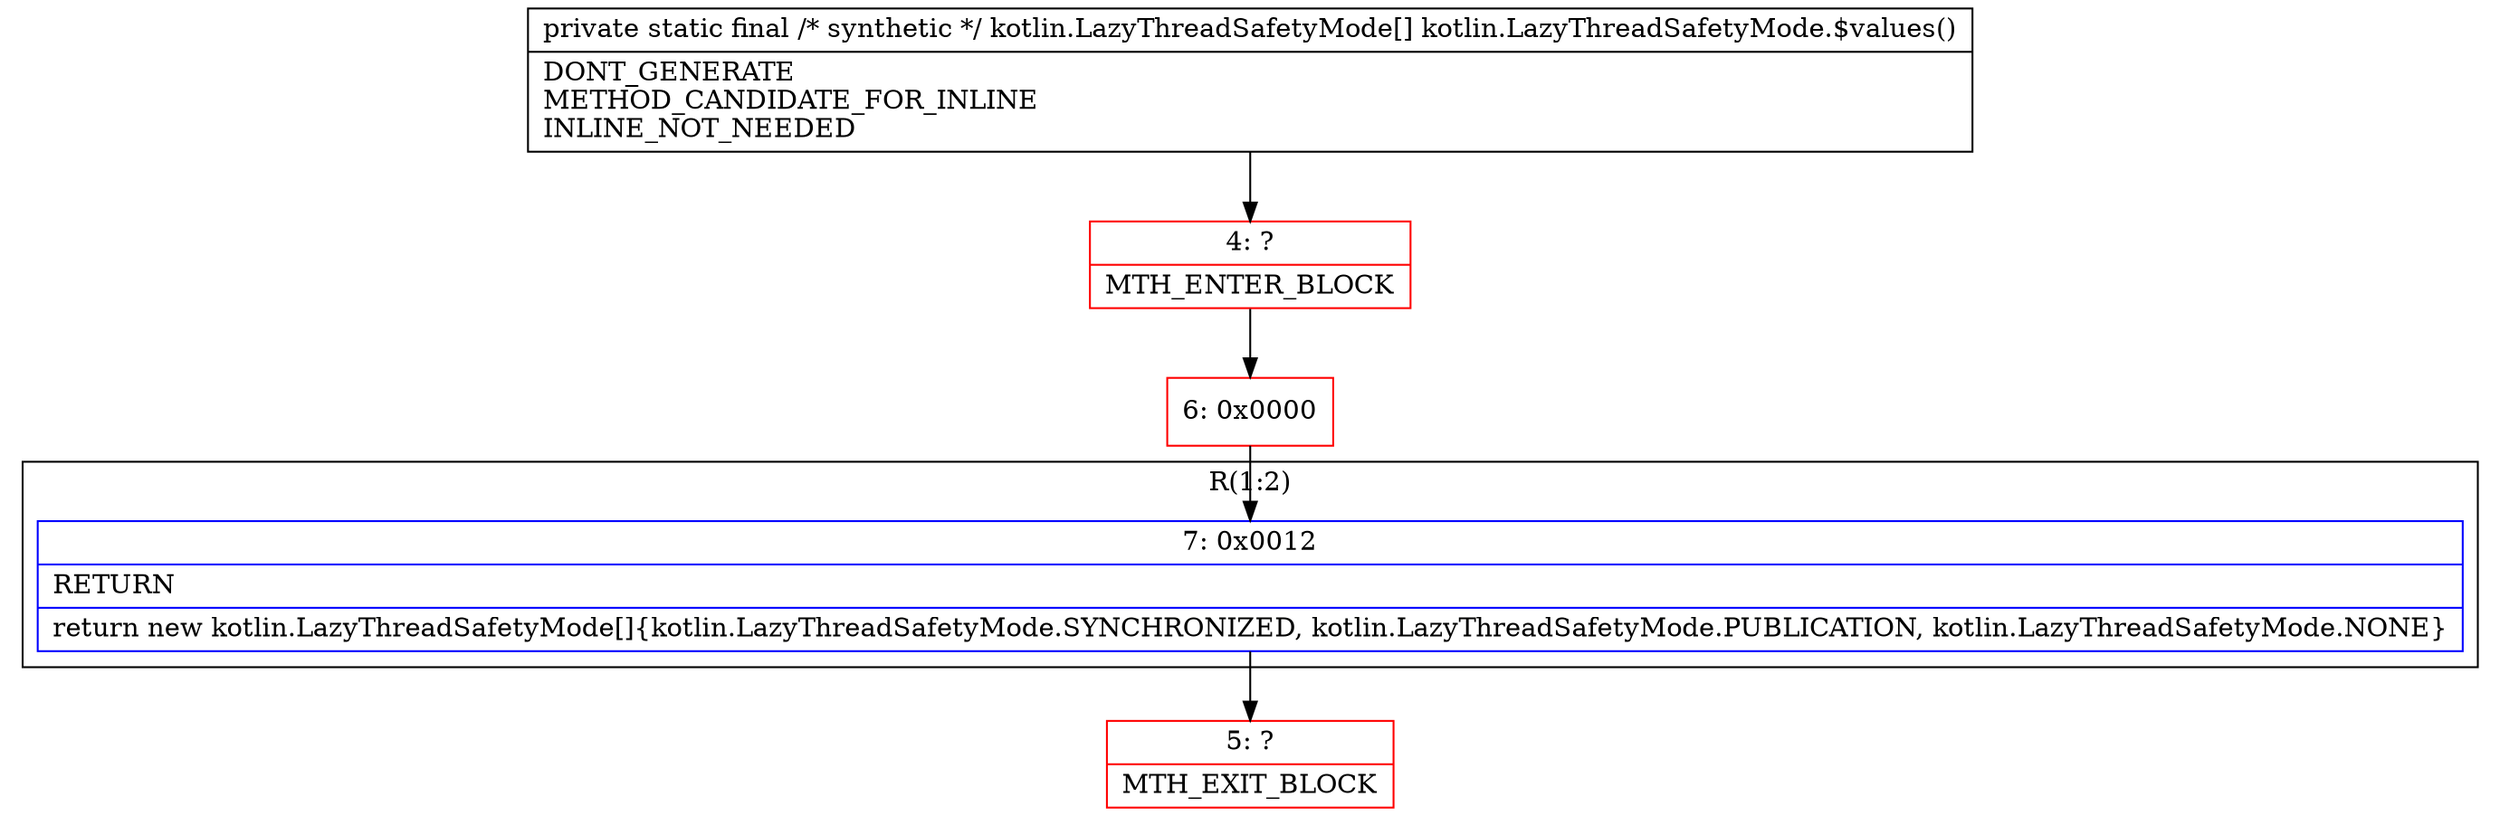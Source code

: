 digraph "CFG forkotlin.LazyThreadSafetyMode.$values()[Lkotlin\/LazyThreadSafetyMode;" {
subgraph cluster_Region_1729349841 {
label = "R(1:2)";
node [shape=record,color=blue];
Node_7 [shape=record,label="{7\:\ 0x0012|RETURN\l|return new kotlin.LazyThreadSafetyMode[]\{kotlin.LazyThreadSafetyMode.SYNCHRONIZED, kotlin.LazyThreadSafetyMode.PUBLICATION, kotlin.LazyThreadSafetyMode.NONE\}\l}"];
}
Node_4 [shape=record,color=red,label="{4\:\ ?|MTH_ENTER_BLOCK\l}"];
Node_6 [shape=record,color=red,label="{6\:\ 0x0000}"];
Node_5 [shape=record,color=red,label="{5\:\ ?|MTH_EXIT_BLOCK\l}"];
MethodNode[shape=record,label="{private static final \/* synthetic *\/ kotlin.LazyThreadSafetyMode[] kotlin.LazyThreadSafetyMode.$values()  | DONT_GENERATE\lMETHOD_CANDIDATE_FOR_INLINE\lINLINE_NOT_NEEDED\l}"];
MethodNode -> Node_4;Node_7 -> Node_5;
Node_4 -> Node_6;
Node_6 -> Node_7;
}

